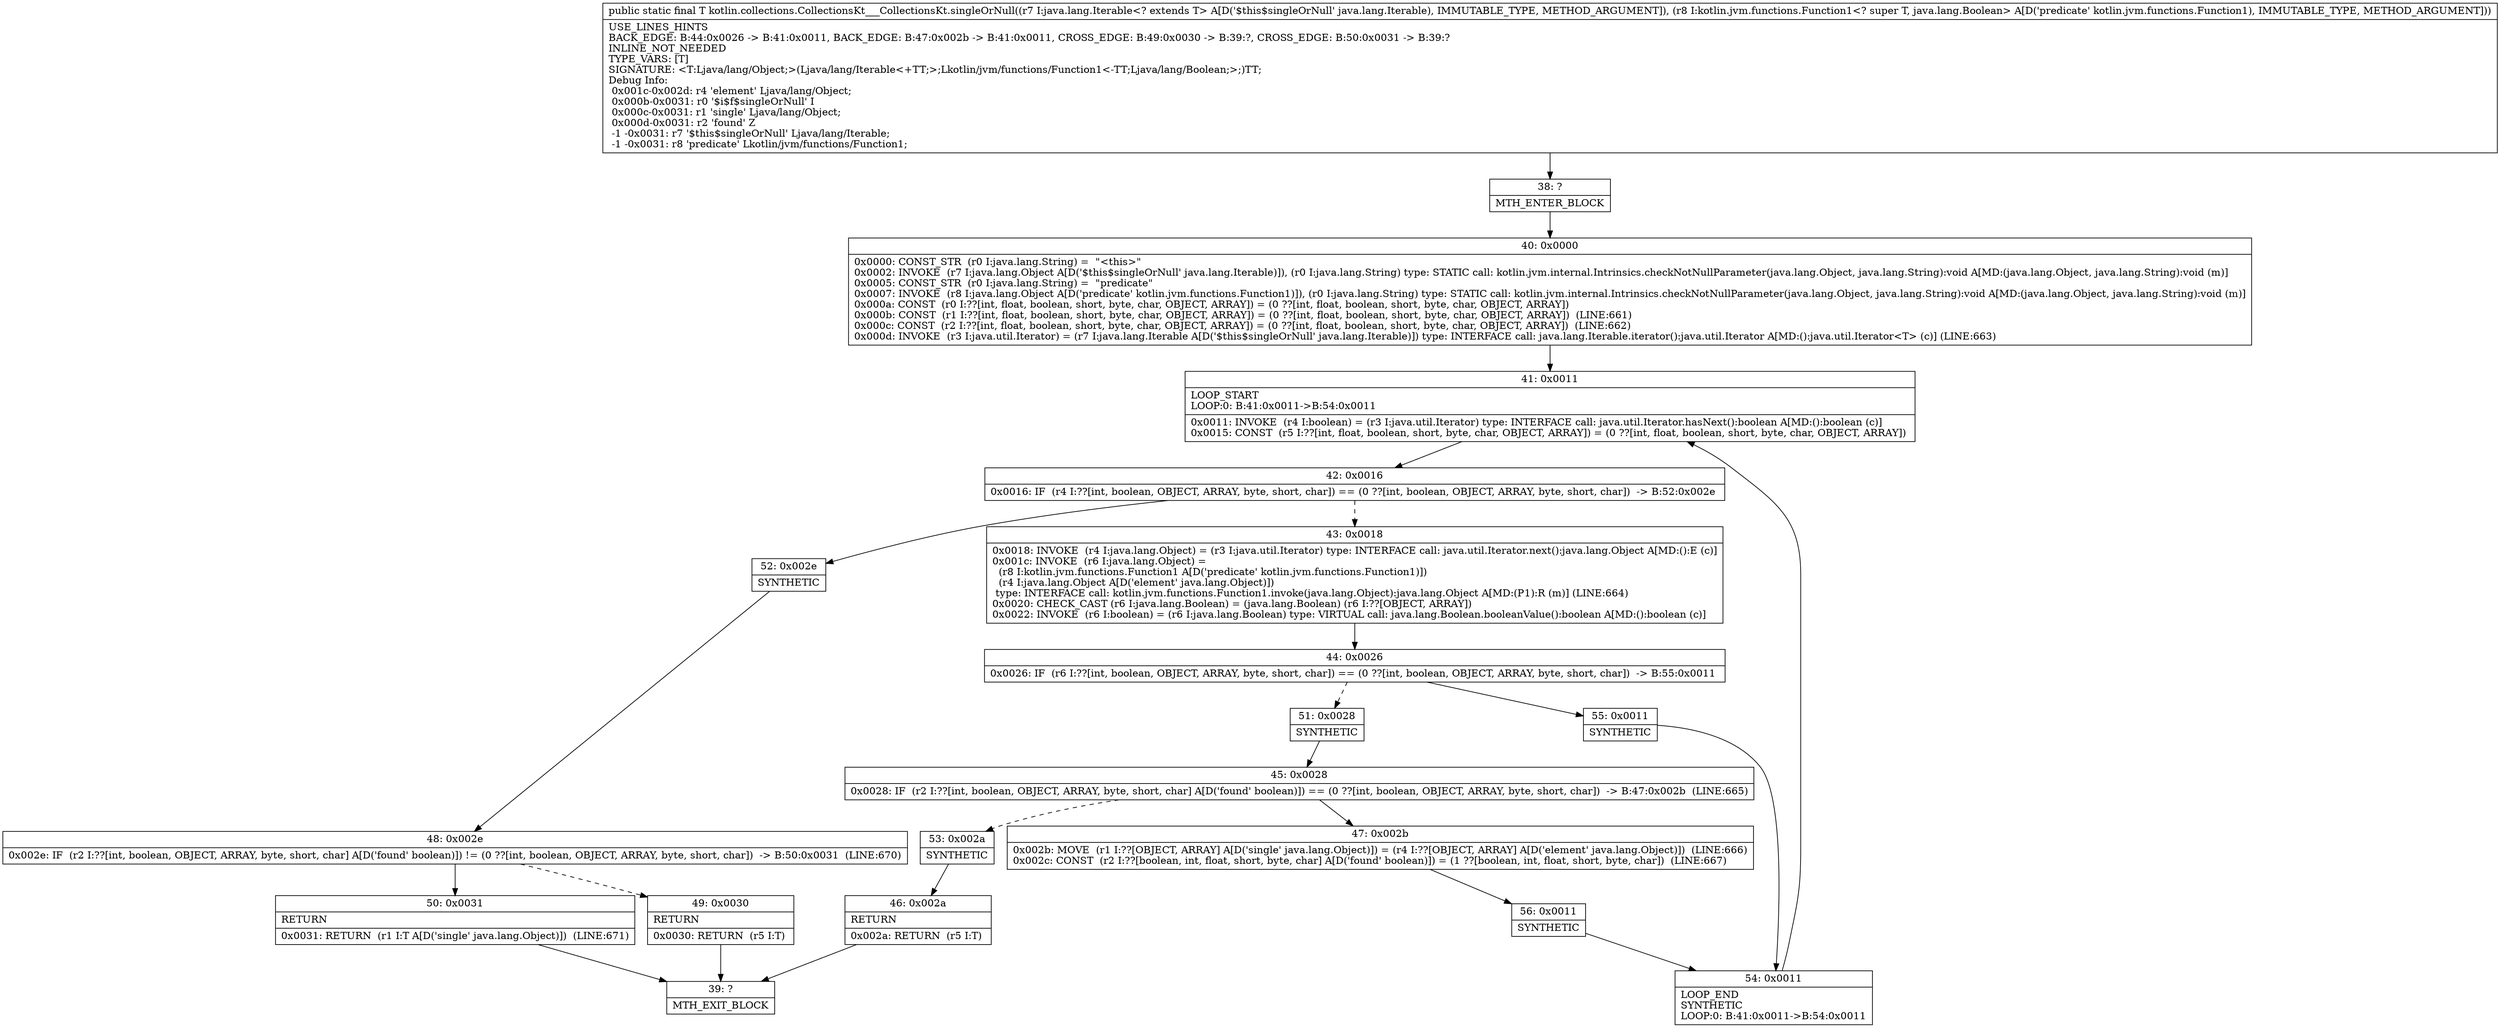 digraph "CFG forkotlin.collections.CollectionsKt___CollectionsKt.singleOrNull(Ljava\/lang\/Iterable;Lkotlin\/jvm\/functions\/Function1;)Ljava\/lang\/Object;" {
Node_38 [shape=record,label="{38\:\ ?|MTH_ENTER_BLOCK\l}"];
Node_40 [shape=record,label="{40\:\ 0x0000|0x0000: CONST_STR  (r0 I:java.lang.String) =  \"\<this\>\" \l0x0002: INVOKE  (r7 I:java.lang.Object A[D('$this$singleOrNull' java.lang.Iterable)]), (r0 I:java.lang.String) type: STATIC call: kotlin.jvm.internal.Intrinsics.checkNotNullParameter(java.lang.Object, java.lang.String):void A[MD:(java.lang.Object, java.lang.String):void (m)]\l0x0005: CONST_STR  (r0 I:java.lang.String) =  \"predicate\" \l0x0007: INVOKE  (r8 I:java.lang.Object A[D('predicate' kotlin.jvm.functions.Function1)]), (r0 I:java.lang.String) type: STATIC call: kotlin.jvm.internal.Intrinsics.checkNotNullParameter(java.lang.Object, java.lang.String):void A[MD:(java.lang.Object, java.lang.String):void (m)]\l0x000a: CONST  (r0 I:??[int, float, boolean, short, byte, char, OBJECT, ARRAY]) = (0 ??[int, float, boolean, short, byte, char, OBJECT, ARRAY]) \l0x000b: CONST  (r1 I:??[int, float, boolean, short, byte, char, OBJECT, ARRAY]) = (0 ??[int, float, boolean, short, byte, char, OBJECT, ARRAY])  (LINE:661)\l0x000c: CONST  (r2 I:??[int, float, boolean, short, byte, char, OBJECT, ARRAY]) = (0 ??[int, float, boolean, short, byte, char, OBJECT, ARRAY])  (LINE:662)\l0x000d: INVOKE  (r3 I:java.util.Iterator) = (r7 I:java.lang.Iterable A[D('$this$singleOrNull' java.lang.Iterable)]) type: INTERFACE call: java.lang.Iterable.iterator():java.util.Iterator A[MD:():java.util.Iterator\<T\> (c)] (LINE:663)\l}"];
Node_41 [shape=record,label="{41\:\ 0x0011|LOOP_START\lLOOP:0: B:41:0x0011\-\>B:54:0x0011\l|0x0011: INVOKE  (r4 I:boolean) = (r3 I:java.util.Iterator) type: INTERFACE call: java.util.Iterator.hasNext():boolean A[MD:():boolean (c)]\l0x0015: CONST  (r5 I:??[int, float, boolean, short, byte, char, OBJECT, ARRAY]) = (0 ??[int, float, boolean, short, byte, char, OBJECT, ARRAY]) \l}"];
Node_42 [shape=record,label="{42\:\ 0x0016|0x0016: IF  (r4 I:??[int, boolean, OBJECT, ARRAY, byte, short, char]) == (0 ??[int, boolean, OBJECT, ARRAY, byte, short, char])  \-\> B:52:0x002e \l}"];
Node_43 [shape=record,label="{43\:\ 0x0018|0x0018: INVOKE  (r4 I:java.lang.Object) = (r3 I:java.util.Iterator) type: INTERFACE call: java.util.Iterator.next():java.lang.Object A[MD:():E (c)]\l0x001c: INVOKE  (r6 I:java.lang.Object) = \l  (r8 I:kotlin.jvm.functions.Function1 A[D('predicate' kotlin.jvm.functions.Function1)])\l  (r4 I:java.lang.Object A[D('element' java.lang.Object)])\l type: INTERFACE call: kotlin.jvm.functions.Function1.invoke(java.lang.Object):java.lang.Object A[MD:(P1):R (m)] (LINE:664)\l0x0020: CHECK_CAST (r6 I:java.lang.Boolean) = (java.lang.Boolean) (r6 I:??[OBJECT, ARRAY]) \l0x0022: INVOKE  (r6 I:boolean) = (r6 I:java.lang.Boolean) type: VIRTUAL call: java.lang.Boolean.booleanValue():boolean A[MD:():boolean (c)]\l}"];
Node_44 [shape=record,label="{44\:\ 0x0026|0x0026: IF  (r6 I:??[int, boolean, OBJECT, ARRAY, byte, short, char]) == (0 ??[int, boolean, OBJECT, ARRAY, byte, short, char])  \-\> B:55:0x0011 \l}"];
Node_51 [shape=record,label="{51\:\ 0x0028|SYNTHETIC\l}"];
Node_45 [shape=record,label="{45\:\ 0x0028|0x0028: IF  (r2 I:??[int, boolean, OBJECT, ARRAY, byte, short, char] A[D('found' boolean)]) == (0 ??[int, boolean, OBJECT, ARRAY, byte, short, char])  \-\> B:47:0x002b  (LINE:665)\l}"];
Node_47 [shape=record,label="{47\:\ 0x002b|0x002b: MOVE  (r1 I:??[OBJECT, ARRAY] A[D('single' java.lang.Object)]) = (r4 I:??[OBJECT, ARRAY] A[D('element' java.lang.Object)])  (LINE:666)\l0x002c: CONST  (r2 I:??[boolean, int, float, short, byte, char] A[D('found' boolean)]) = (1 ??[boolean, int, float, short, byte, char])  (LINE:667)\l}"];
Node_56 [shape=record,label="{56\:\ 0x0011|SYNTHETIC\l}"];
Node_54 [shape=record,label="{54\:\ 0x0011|LOOP_END\lSYNTHETIC\lLOOP:0: B:41:0x0011\-\>B:54:0x0011\l}"];
Node_53 [shape=record,label="{53\:\ 0x002a|SYNTHETIC\l}"];
Node_46 [shape=record,label="{46\:\ 0x002a|RETURN\l|0x002a: RETURN  (r5 I:T) \l}"];
Node_39 [shape=record,label="{39\:\ ?|MTH_EXIT_BLOCK\l}"];
Node_55 [shape=record,label="{55\:\ 0x0011|SYNTHETIC\l}"];
Node_52 [shape=record,label="{52\:\ 0x002e|SYNTHETIC\l}"];
Node_48 [shape=record,label="{48\:\ 0x002e|0x002e: IF  (r2 I:??[int, boolean, OBJECT, ARRAY, byte, short, char] A[D('found' boolean)]) != (0 ??[int, boolean, OBJECT, ARRAY, byte, short, char])  \-\> B:50:0x0031  (LINE:670)\l}"];
Node_49 [shape=record,label="{49\:\ 0x0030|RETURN\l|0x0030: RETURN  (r5 I:T) \l}"];
Node_50 [shape=record,label="{50\:\ 0x0031|RETURN\l|0x0031: RETURN  (r1 I:T A[D('single' java.lang.Object)])  (LINE:671)\l}"];
MethodNode[shape=record,label="{public static final T kotlin.collections.CollectionsKt___CollectionsKt.singleOrNull((r7 I:java.lang.Iterable\<? extends T\> A[D('$this$singleOrNull' java.lang.Iterable), IMMUTABLE_TYPE, METHOD_ARGUMENT]), (r8 I:kotlin.jvm.functions.Function1\<? super T, java.lang.Boolean\> A[D('predicate' kotlin.jvm.functions.Function1), IMMUTABLE_TYPE, METHOD_ARGUMENT]))  | USE_LINES_HINTS\lBACK_EDGE: B:44:0x0026 \-\> B:41:0x0011, BACK_EDGE: B:47:0x002b \-\> B:41:0x0011, CROSS_EDGE: B:49:0x0030 \-\> B:39:?, CROSS_EDGE: B:50:0x0031 \-\> B:39:?\lINLINE_NOT_NEEDED\lTYPE_VARS: [T]\lSIGNATURE: \<T:Ljava\/lang\/Object;\>(Ljava\/lang\/Iterable\<+TT;\>;Lkotlin\/jvm\/functions\/Function1\<\-TT;Ljava\/lang\/Boolean;\>;)TT;\lDebug Info:\l  0x001c\-0x002d: r4 'element' Ljava\/lang\/Object;\l  0x000b\-0x0031: r0 '$i$f$singleOrNull' I\l  0x000c\-0x0031: r1 'single' Ljava\/lang\/Object;\l  0x000d\-0x0031: r2 'found' Z\l  \-1 \-0x0031: r7 '$this$singleOrNull' Ljava\/lang\/Iterable;\l  \-1 \-0x0031: r8 'predicate' Lkotlin\/jvm\/functions\/Function1;\l}"];
MethodNode -> Node_38;Node_38 -> Node_40;
Node_40 -> Node_41;
Node_41 -> Node_42;
Node_42 -> Node_43[style=dashed];
Node_42 -> Node_52;
Node_43 -> Node_44;
Node_44 -> Node_51[style=dashed];
Node_44 -> Node_55;
Node_51 -> Node_45;
Node_45 -> Node_47;
Node_45 -> Node_53[style=dashed];
Node_47 -> Node_56;
Node_56 -> Node_54;
Node_54 -> Node_41;
Node_53 -> Node_46;
Node_46 -> Node_39;
Node_55 -> Node_54;
Node_52 -> Node_48;
Node_48 -> Node_49[style=dashed];
Node_48 -> Node_50;
Node_49 -> Node_39;
Node_50 -> Node_39;
}

